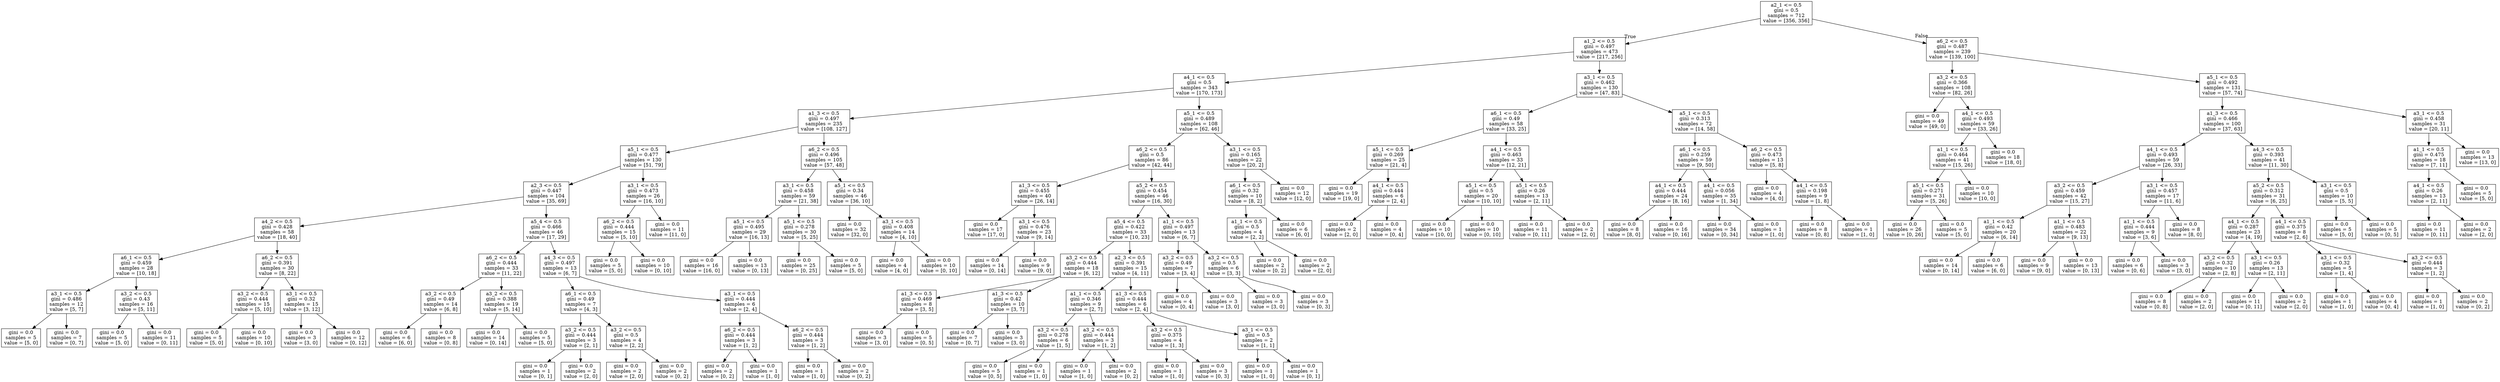 digraph Tree {
node [shape=box] ;
0 [label="a2_1 <= 0.5\ngini = 0.5\nsamples = 712\nvalue = [356, 356]"] ;
1 [label="a1_2 <= 0.5\ngini = 0.497\nsamples = 473\nvalue = [217, 256]"] ;
0 -> 1 [labeldistance=2.5, labelangle=45, headlabel="True"] ;
2 [label="a4_1 <= 0.5\ngini = 0.5\nsamples = 343\nvalue = [170, 173]"] ;
1 -> 2 ;
3 [label="a1_3 <= 0.5\ngini = 0.497\nsamples = 235\nvalue = [108, 127]"] ;
2 -> 3 ;
4 [label="a5_1 <= 0.5\ngini = 0.477\nsamples = 130\nvalue = [51, 79]"] ;
3 -> 4 ;
5 [label="a2_3 <= 0.5\ngini = 0.447\nsamples = 104\nvalue = [35, 69]"] ;
4 -> 5 ;
6 [label="a4_2 <= 0.5\ngini = 0.428\nsamples = 58\nvalue = [18, 40]"] ;
5 -> 6 ;
7 [label="a6_1 <= 0.5\ngini = 0.459\nsamples = 28\nvalue = [10, 18]"] ;
6 -> 7 ;
8 [label="a3_1 <= 0.5\ngini = 0.486\nsamples = 12\nvalue = [5, 7]"] ;
7 -> 8 ;
9 [label="gini = 0.0\nsamples = 5\nvalue = [5, 0]"] ;
8 -> 9 ;
10 [label="gini = 0.0\nsamples = 7\nvalue = [0, 7]"] ;
8 -> 10 ;
11 [label="a3_2 <= 0.5\ngini = 0.43\nsamples = 16\nvalue = [5, 11]"] ;
7 -> 11 ;
12 [label="gini = 0.0\nsamples = 5\nvalue = [5, 0]"] ;
11 -> 12 ;
13 [label="gini = 0.0\nsamples = 11\nvalue = [0, 11]"] ;
11 -> 13 ;
14 [label="a6_2 <= 0.5\ngini = 0.391\nsamples = 30\nvalue = [8, 22]"] ;
6 -> 14 ;
15 [label="a3_2 <= 0.5\ngini = 0.444\nsamples = 15\nvalue = [5, 10]"] ;
14 -> 15 ;
16 [label="gini = 0.0\nsamples = 5\nvalue = [5, 0]"] ;
15 -> 16 ;
17 [label="gini = 0.0\nsamples = 10\nvalue = [0, 10]"] ;
15 -> 17 ;
18 [label="a3_1 <= 0.5\ngini = 0.32\nsamples = 15\nvalue = [3, 12]"] ;
14 -> 18 ;
19 [label="gini = 0.0\nsamples = 3\nvalue = [3, 0]"] ;
18 -> 19 ;
20 [label="gini = 0.0\nsamples = 12\nvalue = [0, 12]"] ;
18 -> 20 ;
21 [label="a5_4 <= 0.5\ngini = 0.466\nsamples = 46\nvalue = [17, 29]"] ;
5 -> 21 ;
22 [label="a6_2 <= 0.5\ngini = 0.444\nsamples = 33\nvalue = [11, 22]"] ;
21 -> 22 ;
23 [label="a3_2 <= 0.5\ngini = 0.49\nsamples = 14\nvalue = [6, 8]"] ;
22 -> 23 ;
24 [label="gini = 0.0\nsamples = 6\nvalue = [6, 0]"] ;
23 -> 24 ;
25 [label="gini = 0.0\nsamples = 8\nvalue = [0, 8]"] ;
23 -> 25 ;
26 [label="a3_2 <= 0.5\ngini = 0.388\nsamples = 19\nvalue = [5, 14]"] ;
22 -> 26 ;
27 [label="gini = 0.0\nsamples = 14\nvalue = [0, 14]"] ;
26 -> 27 ;
28 [label="gini = 0.0\nsamples = 5\nvalue = [5, 0]"] ;
26 -> 28 ;
29 [label="a4_3 <= 0.5\ngini = 0.497\nsamples = 13\nvalue = [6, 7]"] ;
21 -> 29 ;
30 [label="a6_1 <= 0.5\ngini = 0.49\nsamples = 7\nvalue = [4, 3]"] ;
29 -> 30 ;
31 [label="a3_2 <= 0.5\ngini = 0.444\nsamples = 3\nvalue = [2, 1]"] ;
30 -> 31 ;
32 [label="gini = 0.0\nsamples = 1\nvalue = [0, 1]"] ;
31 -> 32 ;
33 [label="gini = 0.0\nsamples = 2\nvalue = [2, 0]"] ;
31 -> 33 ;
34 [label="a3_2 <= 0.5\ngini = 0.5\nsamples = 4\nvalue = [2, 2]"] ;
30 -> 34 ;
35 [label="gini = 0.0\nsamples = 2\nvalue = [2, 0]"] ;
34 -> 35 ;
36 [label="gini = 0.0\nsamples = 2\nvalue = [0, 2]"] ;
34 -> 36 ;
37 [label="a3_1 <= 0.5\ngini = 0.444\nsamples = 6\nvalue = [2, 4]"] ;
29 -> 37 ;
38 [label="a6_2 <= 0.5\ngini = 0.444\nsamples = 3\nvalue = [1, 2]"] ;
37 -> 38 ;
39 [label="gini = 0.0\nsamples = 2\nvalue = [0, 2]"] ;
38 -> 39 ;
40 [label="gini = 0.0\nsamples = 1\nvalue = [1, 0]"] ;
38 -> 40 ;
41 [label="a6_2 <= 0.5\ngini = 0.444\nsamples = 3\nvalue = [1, 2]"] ;
37 -> 41 ;
42 [label="gini = 0.0\nsamples = 1\nvalue = [1, 0]"] ;
41 -> 42 ;
43 [label="gini = 0.0\nsamples = 2\nvalue = [0, 2]"] ;
41 -> 43 ;
44 [label="a3_1 <= 0.5\ngini = 0.473\nsamples = 26\nvalue = [16, 10]"] ;
4 -> 44 ;
45 [label="a6_2 <= 0.5\ngini = 0.444\nsamples = 15\nvalue = [5, 10]"] ;
44 -> 45 ;
46 [label="gini = 0.0\nsamples = 5\nvalue = [5, 0]"] ;
45 -> 46 ;
47 [label="gini = 0.0\nsamples = 10\nvalue = [0, 10]"] ;
45 -> 47 ;
48 [label="gini = 0.0\nsamples = 11\nvalue = [11, 0]"] ;
44 -> 48 ;
49 [label="a6_2 <= 0.5\ngini = 0.496\nsamples = 105\nvalue = [57, 48]"] ;
3 -> 49 ;
50 [label="a3_1 <= 0.5\ngini = 0.458\nsamples = 59\nvalue = [21, 38]"] ;
49 -> 50 ;
51 [label="a5_1 <= 0.5\ngini = 0.495\nsamples = 29\nvalue = [16, 13]"] ;
50 -> 51 ;
52 [label="gini = 0.0\nsamples = 16\nvalue = [16, 0]"] ;
51 -> 52 ;
53 [label="gini = 0.0\nsamples = 13\nvalue = [0, 13]"] ;
51 -> 53 ;
54 [label="a5_1 <= 0.5\ngini = 0.278\nsamples = 30\nvalue = [5, 25]"] ;
50 -> 54 ;
55 [label="gini = 0.0\nsamples = 25\nvalue = [0, 25]"] ;
54 -> 55 ;
56 [label="gini = 0.0\nsamples = 5\nvalue = [5, 0]"] ;
54 -> 56 ;
57 [label="a5_1 <= 0.5\ngini = 0.34\nsamples = 46\nvalue = [36, 10]"] ;
49 -> 57 ;
58 [label="gini = 0.0\nsamples = 32\nvalue = [32, 0]"] ;
57 -> 58 ;
59 [label="a3_1 <= 0.5\ngini = 0.408\nsamples = 14\nvalue = [4, 10]"] ;
57 -> 59 ;
60 [label="gini = 0.0\nsamples = 4\nvalue = [4, 0]"] ;
59 -> 60 ;
61 [label="gini = 0.0\nsamples = 10\nvalue = [0, 10]"] ;
59 -> 61 ;
62 [label="a5_1 <= 0.5\ngini = 0.489\nsamples = 108\nvalue = [62, 46]"] ;
2 -> 62 ;
63 [label="a6_2 <= 0.5\ngini = 0.5\nsamples = 86\nvalue = [42, 44]"] ;
62 -> 63 ;
64 [label="a1_3 <= 0.5\ngini = 0.455\nsamples = 40\nvalue = [26, 14]"] ;
63 -> 64 ;
65 [label="gini = 0.0\nsamples = 17\nvalue = [17, 0]"] ;
64 -> 65 ;
66 [label="a3_1 <= 0.5\ngini = 0.476\nsamples = 23\nvalue = [9, 14]"] ;
64 -> 66 ;
67 [label="gini = 0.0\nsamples = 14\nvalue = [0, 14]"] ;
66 -> 67 ;
68 [label="gini = 0.0\nsamples = 9\nvalue = [9, 0]"] ;
66 -> 68 ;
69 [label="a5_2 <= 0.5\ngini = 0.454\nsamples = 46\nvalue = [16, 30]"] ;
63 -> 69 ;
70 [label="a5_4 <= 0.5\ngini = 0.422\nsamples = 33\nvalue = [10, 23]"] ;
69 -> 70 ;
71 [label="a3_2 <= 0.5\ngini = 0.444\nsamples = 18\nvalue = [6, 12]"] ;
70 -> 71 ;
72 [label="a1_3 <= 0.5\ngini = 0.469\nsamples = 8\nvalue = [3, 5]"] ;
71 -> 72 ;
73 [label="gini = 0.0\nsamples = 3\nvalue = [3, 0]"] ;
72 -> 73 ;
74 [label="gini = 0.0\nsamples = 5\nvalue = [0, 5]"] ;
72 -> 74 ;
75 [label="a1_3 <= 0.5\ngini = 0.42\nsamples = 10\nvalue = [3, 7]"] ;
71 -> 75 ;
76 [label="gini = 0.0\nsamples = 7\nvalue = [0, 7]"] ;
75 -> 76 ;
77 [label="gini = 0.0\nsamples = 3\nvalue = [3, 0]"] ;
75 -> 77 ;
78 [label="a2_3 <= 0.5\ngini = 0.391\nsamples = 15\nvalue = [4, 11]"] ;
70 -> 78 ;
79 [label="a1_1 <= 0.5\ngini = 0.346\nsamples = 9\nvalue = [2, 7]"] ;
78 -> 79 ;
80 [label="a3_2 <= 0.5\ngini = 0.278\nsamples = 6\nvalue = [1, 5]"] ;
79 -> 80 ;
81 [label="gini = 0.0\nsamples = 5\nvalue = [0, 5]"] ;
80 -> 81 ;
82 [label="gini = 0.0\nsamples = 1\nvalue = [1, 0]"] ;
80 -> 82 ;
83 [label="a3_2 <= 0.5\ngini = 0.444\nsamples = 3\nvalue = [1, 2]"] ;
79 -> 83 ;
84 [label="gini = 0.0\nsamples = 1\nvalue = [1, 0]"] ;
83 -> 84 ;
85 [label="gini = 0.0\nsamples = 2\nvalue = [0, 2]"] ;
83 -> 85 ;
86 [label="a1_3 <= 0.5\ngini = 0.444\nsamples = 6\nvalue = [2, 4]"] ;
78 -> 86 ;
87 [label="a3_2 <= 0.5\ngini = 0.375\nsamples = 4\nvalue = [1, 3]"] ;
86 -> 87 ;
88 [label="gini = 0.0\nsamples = 1\nvalue = [1, 0]"] ;
87 -> 88 ;
89 [label="gini = 0.0\nsamples = 3\nvalue = [0, 3]"] ;
87 -> 89 ;
90 [label="a3_1 <= 0.5\ngini = 0.5\nsamples = 2\nvalue = [1, 1]"] ;
86 -> 90 ;
91 [label="gini = 0.0\nsamples = 1\nvalue = [1, 0]"] ;
90 -> 91 ;
92 [label="gini = 0.0\nsamples = 1\nvalue = [0, 1]"] ;
90 -> 92 ;
93 [label="a1_1 <= 0.5\ngini = 0.497\nsamples = 13\nvalue = [6, 7]"] ;
69 -> 93 ;
94 [label="a3_2 <= 0.5\ngini = 0.49\nsamples = 7\nvalue = [3, 4]"] ;
93 -> 94 ;
95 [label="gini = 0.0\nsamples = 4\nvalue = [0, 4]"] ;
94 -> 95 ;
96 [label="gini = 0.0\nsamples = 3\nvalue = [3, 0]"] ;
94 -> 96 ;
97 [label="a3_2 <= 0.5\ngini = 0.5\nsamples = 6\nvalue = [3, 3]"] ;
93 -> 97 ;
98 [label="gini = 0.0\nsamples = 3\nvalue = [3, 0]"] ;
97 -> 98 ;
99 [label="gini = 0.0\nsamples = 3\nvalue = [0, 3]"] ;
97 -> 99 ;
100 [label="a3_1 <= 0.5\ngini = 0.165\nsamples = 22\nvalue = [20, 2]"] ;
62 -> 100 ;
101 [label="a6_1 <= 0.5\ngini = 0.32\nsamples = 10\nvalue = [8, 2]"] ;
100 -> 101 ;
102 [label="a1_1 <= 0.5\ngini = 0.5\nsamples = 4\nvalue = [2, 2]"] ;
101 -> 102 ;
103 [label="gini = 0.0\nsamples = 2\nvalue = [0, 2]"] ;
102 -> 103 ;
104 [label="gini = 0.0\nsamples = 2\nvalue = [2, 0]"] ;
102 -> 104 ;
105 [label="gini = 0.0\nsamples = 6\nvalue = [6, 0]"] ;
101 -> 105 ;
106 [label="gini = 0.0\nsamples = 12\nvalue = [12, 0]"] ;
100 -> 106 ;
107 [label="a3_1 <= 0.5\ngini = 0.462\nsamples = 130\nvalue = [47, 83]"] ;
1 -> 107 ;
108 [label="a6_1 <= 0.5\ngini = 0.49\nsamples = 58\nvalue = [33, 25]"] ;
107 -> 108 ;
109 [label="a5_1 <= 0.5\ngini = 0.269\nsamples = 25\nvalue = [21, 4]"] ;
108 -> 109 ;
110 [label="gini = 0.0\nsamples = 19\nvalue = [19, 0]"] ;
109 -> 110 ;
111 [label="a4_1 <= 0.5\ngini = 0.444\nsamples = 6\nvalue = [2, 4]"] ;
109 -> 111 ;
112 [label="gini = 0.0\nsamples = 2\nvalue = [2, 0]"] ;
111 -> 112 ;
113 [label="gini = 0.0\nsamples = 4\nvalue = [0, 4]"] ;
111 -> 113 ;
114 [label="a4_1 <= 0.5\ngini = 0.463\nsamples = 33\nvalue = [12, 21]"] ;
108 -> 114 ;
115 [label="a5_1 <= 0.5\ngini = 0.5\nsamples = 20\nvalue = [10, 10]"] ;
114 -> 115 ;
116 [label="gini = 0.0\nsamples = 10\nvalue = [10, 0]"] ;
115 -> 116 ;
117 [label="gini = 0.0\nsamples = 10\nvalue = [0, 10]"] ;
115 -> 117 ;
118 [label="a5_1 <= 0.5\ngini = 0.26\nsamples = 13\nvalue = [2, 11]"] ;
114 -> 118 ;
119 [label="gini = 0.0\nsamples = 11\nvalue = [0, 11]"] ;
118 -> 119 ;
120 [label="gini = 0.0\nsamples = 2\nvalue = [2, 0]"] ;
118 -> 120 ;
121 [label="a5_1 <= 0.5\ngini = 0.313\nsamples = 72\nvalue = [14, 58]"] ;
107 -> 121 ;
122 [label="a6_1 <= 0.5\ngini = 0.259\nsamples = 59\nvalue = [9, 50]"] ;
121 -> 122 ;
123 [label="a4_1 <= 0.5\ngini = 0.444\nsamples = 24\nvalue = [8, 16]"] ;
122 -> 123 ;
124 [label="gini = 0.0\nsamples = 8\nvalue = [8, 0]"] ;
123 -> 124 ;
125 [label="gini = 0.0\nsamples = 16\nvalue = [0, 16]"] ;
123 -> 125 ;
126 [label="a4_1 <= 0.5\ngini = 0.056\nsamples = 35\nvalue = [1, 34]"] ;
122 -> 126 ;
127 [label="gini = 0.0\nsamples = 34\nvalue = [0, 34]"] ;
126 -> 127 ;
128 [label="gini = 0.0\nsamples = 1\nvalue = [1, 0]"] ;
126 -> 128 ;
129 [label="a6_2 <= 0.5\ngini = 0.473\nsamples = 13\nvalue = [5, 8]"] ;
121 -> 129 ;
130 [label="gini = 0.0\nsamples = 4\nvalue = [4, 0]"] ;
129 -> 130 ;
131 [label="a4_1 <= 0.5\ngini = 0.198\nsamples = 9\nvalue = [1, 8]"] ;
129 -> 131 ;
132 [label="gini = 0.0\nsamples = 8\nvalue = [0, 8]"] ;
131 -> 132 ;
133 [label="gini = 0.0\nsamples = 1\nvalue = [1, 0]"] ;
131 -> 133 ;
134 [label="a6_2 <= 0.5\ngini = 0.487\nsamples = 239\nvalue = [139, 100]"] ;
0 -> 134 [labeldistance=2.5, labelangle=-45, headlabel="False"] ;
135 [label="a3_2 <= 0.5\ngini = 0.366\nsamples = 108\nvalue = [82, 26]"] ;
134 -> 135 ;
136 [label="gini = 0.0\nsamples = 49\nvalue = [49, 0]"] ;
135 -> 136 ;
137 [label="a4_1 <= 0.5\ngini = 0.493\nsamples = 59\nvalue = [33, 26]"] ;
135 -> 137 ;
138 [label="a1_1 <= 0.5\ngini = 0.464\nsamples = 41\nvalue = [15, 26]"] ;
137 -> 138 ;
139 [label="a5_1 <= 0.5\ngini = 0.271\nsamples = 31\nvalue = [5, 26]"] ;
138 -> 139 ;
140 [label="gini = 0.0\nsamples = 26\nvalue = [0, 26]"] ;
139 -> 140 ;
141 [label="gini = 0.0\nsamples = 5\nvalue = [5, 0]"] ;
139 -> 141 ;
142 [label="gini = 0.0\nsamples = 10\nvalue = [10, 0]"] ;
138 -> 142 ;
143 [label="gini = 0.0\nsamples = 18\nvalue = [18, 0]"] ;
137 -> 143 ;
144 [label="a5_1 <= 0.5\ngini = 0.492\nsamples = 131\nvalue = [57, 74]"] ;
134 -> 144 ;
145 [label="a1_3 <= 0.5\ngini = 0.466\nsamples = 100\nvalue = [37, 63]"] ;
144 -> 145 ;
146 [label="a4_1 <= 0.5\ngini = 0.493\nsamples = 59\nvalue = [26, 33]"] ;
145 -> 146 ;
147 [label="a3_2 <= 0.5\ngini = 0.459\nsamples = 42\nvalue = [15, 27]"] ;
146 -> 147 ;
148 [label="a1_1 <= 0.5\ngini = 0.42\nsamples = 20\nvalue = [6, 14]"] ;
147 -> 148 ;
149 [label="gini = 0.0\nsamples = 14\nvalue = [0, 14]"] ;
148 -> 149 ;
150 [label="gini = 0.0\nsamples = 6\nvalue = [6, 0]"] ;
148 -> 150 ;
151 [label="a1_1 <= 0.5\ngini = 0.483\nsamples = 22\nvalue = [9, 13]"] ;
147 -> 151 ;
152 [label="gini = 0.0\nsamples = 9\nvalue = [9, 0]"] ;
151 -> 152 ;
153 [label="gini = 0.0\nsamples = 13\nvalue = [0, 13]"] ;
151 -> 153 ;
154 [label="a3_1 <= 0.5\ngini = 0.457\nsamples = 17\nvalue = [11, 6]"] ;
146 -> 154 ;
155 [label="a1_1 <= 0.5\ngini = 0.444\nsamples = 9\nvalue = [3, 6]"] ;
154 -> 155 ;
156 [label="gini = 0.0\nsamples = 6\nvalue = [0, 6]"] ;
155 -> 156 ;
157 [label="gini = 0.0\nsamples = 3\nvalue = [3, 0]"] ;
155 -> 157 ;
158 [label="gini = 0.0\nsamples = 8\nvalue = [8, 0]"] ;
154 -> 158 ;
159 [label="a4_3 <= 0.5\ngini = 0.393\nsamples = 41\nvalue = [11, 30]"] ;
145 -> 159 ;
160 [label="a5_2 <= 0.5\ngini = 0.312\nsamples = 31\nvalue = [6, 25]"] ;
159 -> 160 ;
161 [label="a4_1 <= 0.5\ngini = 0.287\nsamples = 23\nvalue = [4, 19]"] ;
160 -> 161 ;
162 [label="a3_2 <= 0.5\ngini = 0.32\nsamples = 10\nvalue = [2, 8]"] ;
161 -> 162 ;
163 [label="gini = 0.0\nsamples = 8\nvalue = [0, 8]"] ;
162 -> 163 ;
164 [label="gini = 0.0\nsamples = 2\nvalue = [2, 0]"] ;
162 -> 164 ;
165 [label="a3_1 <= 0.5\ngini = 0.26\nsamples = 13\nvalue = [2, 11]"] ;
161 -> 165 ;
166 [label="gini = 0.0\nsamples = 11\nvalue = [0, 11]"] ;
165 -> 166 ;
167 [label="gini = 0.0\nsamples = 2\nvalue = [2, 0]"] ;
165 -> 167 ;
168 [label="a4_1 <= 0.5\ngini = 0.375\nsamples = 8\nvalue = [2, 6]"] ;
160 -> 168 ;
169 [label="a3_1 <= 0.5\ngini = 0.32\nsamples = 5\nvalue = [1, 4]"] ;
168 -> 169 ;
170 [label="gini = 0.0\nsamples = 1\nvalue = [1, 0]"] ;
169 -> 170 ;
171 [label="gini = 0.0\nsamples = 4\nvalue = [0, 4]"] ;
169 -> 171 ;
172 [label="a3_2 <= 0.5\ngini = 0.444\nsamples = 3\nvalue = [1, 2]"] ;
168 -> 172 ;
173 [label="gini = 0.0\nsamples = 1\nvalue = [1, 0]"] ;
172 -> 173 ;
174 [label="gini = 0.0\nsamples = 2\nvalue = [0, 2]"] ;
172 -> 174 ;
175 [label="a3_1 <= 0.5\ngini = 0.5\nsamples = 10\nvalue = [5, 5]"] ;
159 -> 175 ;
176 [label="gini = 0.0\nsamples = 5\nvalue = [5, 0]"] ;
175 -> 176 ;
177 [label="gini = 0.0\nsamples = 5\nvalue = [0, 5]"] ;
175 -> 177 ;
178 [label="a3_1 <= 0.5\ngini = 0.458\nsamples = 31\nvalue = [20, 11]"] ;
144 -> 178 ;
179 [label="a1_1 <= 0.5\ngini = 0.475\nsamples = 18\nvalue = [7, 11]"] ;
178 -> 179 ;
180 [label="a4_1 <= 0.5\ngini = 0.26\nsamples = 13\nvalue = [2, 11]"] ;
179 -> 180 ;
181 [label="gini = 0.0\nsamples = 11\nvalue = [0, 11]"] ;
180 -> 181 ;
182 [label="gini = 0.0\nsamples = 2\nvalue = [2, 0]"] ;
180 -> 182 ;
183 [label="gini = 0.0\nsamples = 5\nvalue = [5, 0]"] ;
179 -> 183 ;
184 [label="gini = 0.0\nsamples = 13\nvalue = [13, 0]"] ;
178 -> 184 ;
}